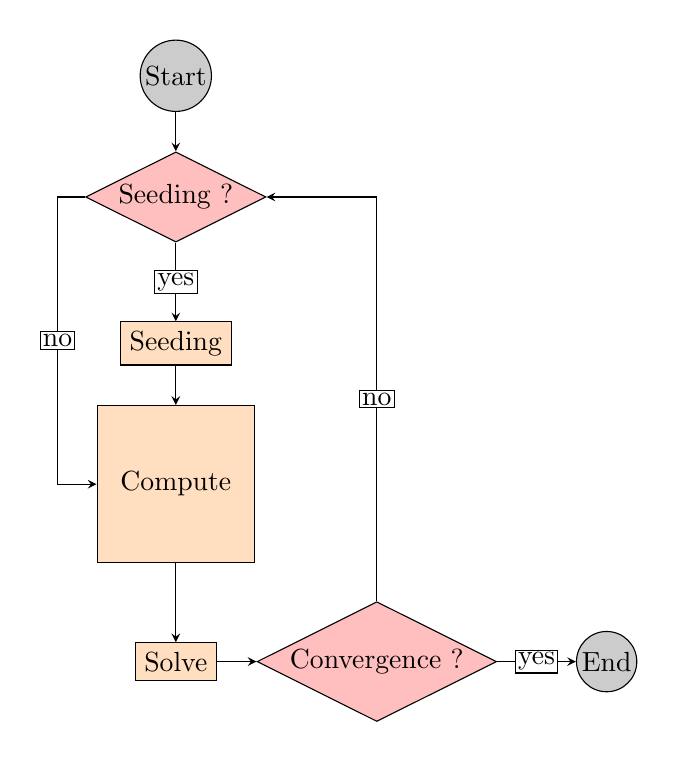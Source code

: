 \tikzset{
    decide/.style = {draw, shape = diamond, fill = red!25, aspect = 2, inner sep = 1pt},
    endpoint/.style = {draw, circle, fill = black!20, inner sep = 1pt},
    yesorno/.style = {rectangle,draw,fill=white,inner sep=1pt},
    work/.style = {rectangle, draw, fill = orange!25},
    % We need to enforce a white background for folks in dark mode.
    background rectangle/.style={fill=white},
    show background rectangle
}
\node[endpoint] (start) {Start};

\node[decide,below=0.5cm of start] (decision) { Seeding ?};

\node[work, below=1cm of decision] (seeding) {Seeding};

\node[work, below=0.5cm of seeding, minimum height=2cm, minimum width = 2cm] (compute) {Compute};

\node[work, below=1cm of compute] (solve) {Solve};

\node[decide,right=0.5cm of solve] (convergence) {Convergence ?};

\node[endpoint, right=1cm of convergence] (end) {End};

\draw [-stealth,solid](start) -- (decision.north);

\draw [-stealth,solid](decision) -- (seeding.north) node[midway, yesorno] {yes};

\draw [-stealth,solid](seeding)--(compute.north);

\draw [-stealth,solid](compute)--(solve.north);

\draw [-stealth,solid](solve)--(convergence.west);

\draw [-stealth,solid](convergence.east)--(end.west) node[midway, yesorno] {yes};

\draw [-stealth,solid](convergence.north) -- node[midway, yesorno]{no} (convergence.north|-decision.east) -- (decision.east);

\draw [-stealth,solid](decision.west) -- ({$(decision.west)-0.25*(convergence.north)+0.25*(decision.east)$}|-decision.west) |- node[near start, yesorno] {no} (compute.west);
